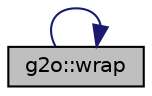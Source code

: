 digraph "g2o::wrap"
{
  edge [fontname="Helvetica",fontsize="10",labelfontname="Helvetica",labelfontsize="10"];
  node [fontname="Helvetica",fontsize="10",shape=record];
  rankdir="LR";
  Node30 [label="g2o::wrap",height=0.2,width=0.4,color="black", fillcolor="grey75", style="filled", fontcolor="black"];
  Node30 -> Node30 [color="midnightblue",fontsize="10",style="solid",fontname="Helvetica"];
}
